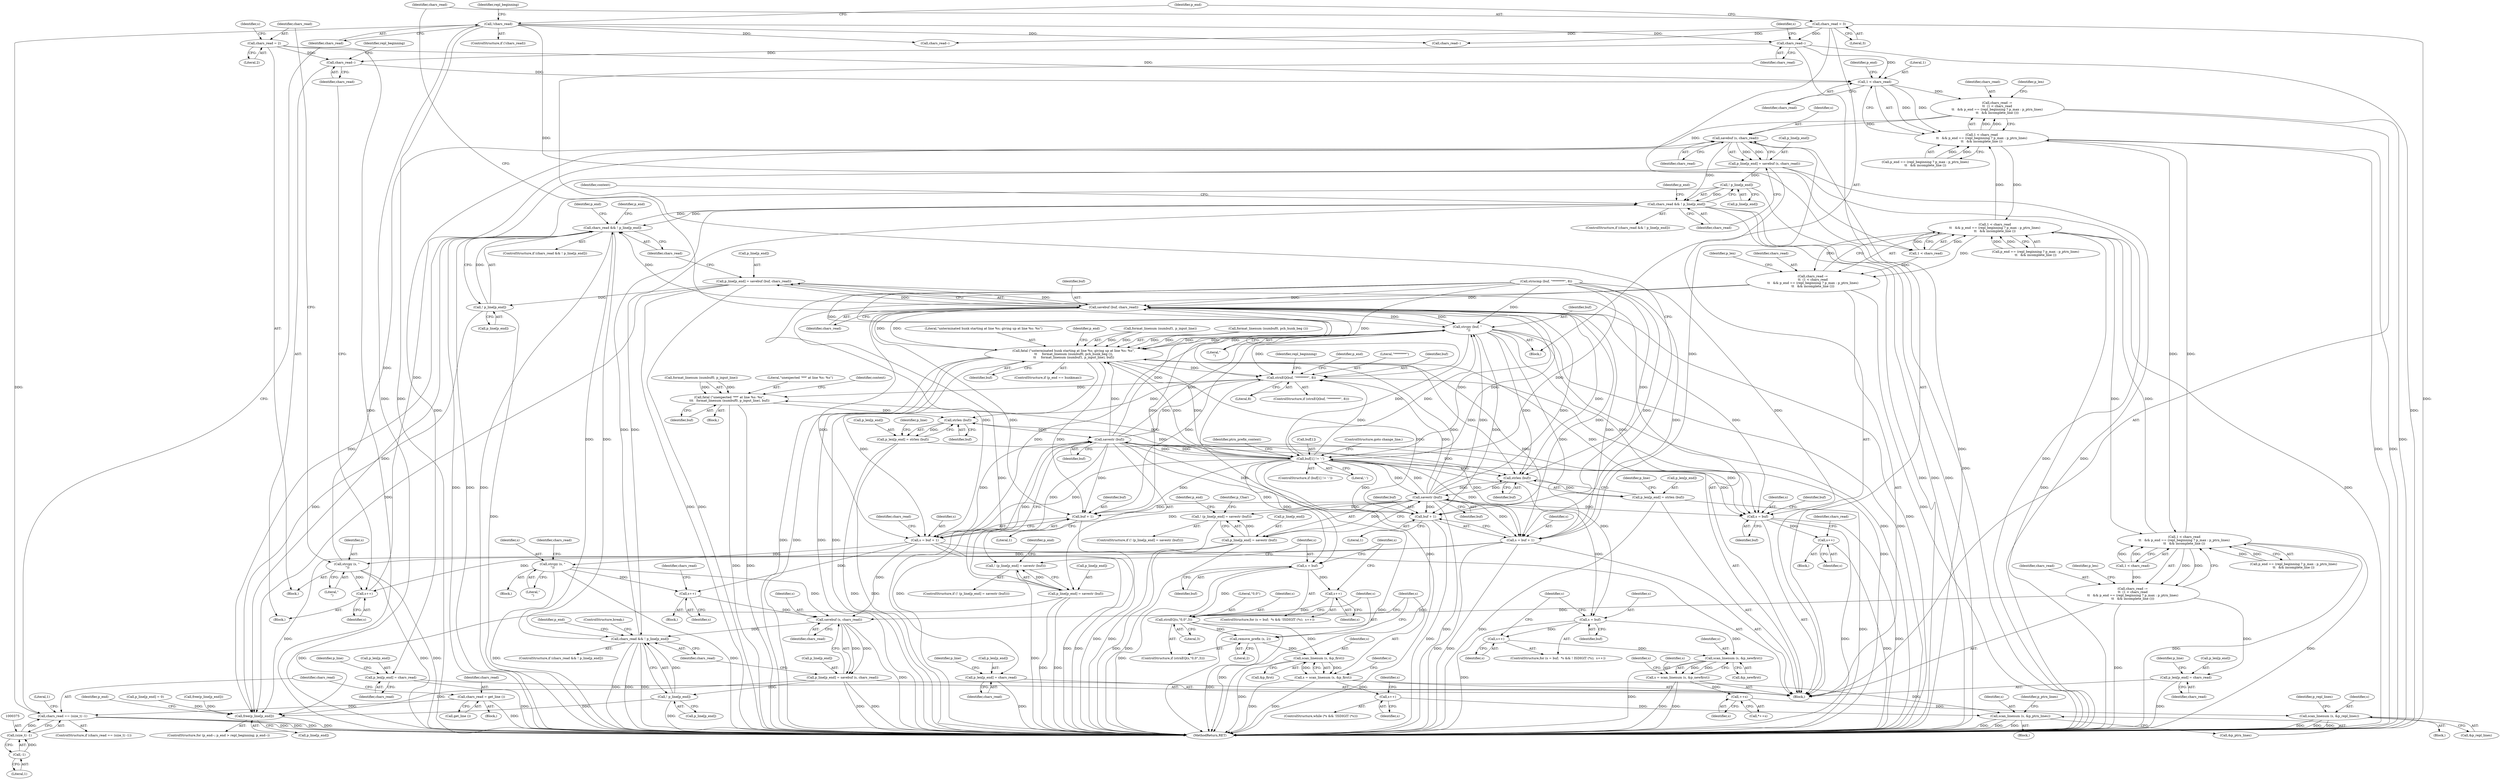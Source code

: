 digraph "0_savannah_0c08d7a902c6fdd49b704623a12d8d672ef18944@API" {
"1000920" [label="(Call,chars_read--)"];
"1000904" [label="(Call,chars_read = 2)"];
"1000891" [label="(Call,chars_read--)"];
"1000382" [label="(Call,!chars_read)"];
"1000372" [label="(Call,chars_read == (size_t) -1)"];
"1000368" [label="(Call,chars_read = get_line ())"];
"1000374" [label="(Call,(size_t) -1)"];
"1000376" [label="(Call,-1)"];
"1000404" [label="(Call,chars_read = 3)"];
"1000957" [label="(Call,1 < chars_read)"];
"1000954" [label="(Call,chars_read -=\n\t\t  (1 < chars_read\n\t\t   && p_end == (repl_beginning ? p_max : p_ptrn_lines)\n\t\t   && incomplete_line ()))"];
"1000968" [label="(Call,p_len[p_end] = chars_read)"];
"1000977" [label="(Call,savebuf (s, chars_read))"];
"1000973" [label="(Call,p_line[p_end] = savebuf (s, chars_read))"];
"1000983" [label="(Call,! p_line[p_end])"];
"1000981" [label="(Call,chars_read && ! p_line[p_end])"];
"1001055" [label="(Call,chars_read && ! p_line[p_end])"];
"1001183" [label="(Call,chars_read && ! p_line[p_end])"];
"1001237" [label="(Call,free(p_line[p_end]))"];
"1000956" [label="(Call,1 < chars_read\n\t\t   && p_end == (repl_beginning ? p_max : p_ptrn_lines)\n\t\t   && incomplete_line ())"];
"1001030" [label="(Call,1 < chars_read\n\t\t   && p_end == (repl_beginning ? p_max : p_ptrn_lines)\n\t\t   && incomplete_line ())"];
"1001028" [label="(Call,chars_read -=\n\t\t  (1 < chars_read\n\t\t   && p_end == (repl_beginning ? p_max : p_ptrn_lines)\n\t\t   && incomplete_line ()))"];
"1001042" [label="(Call,p_len[p_end] = chars_read)"];
"1001051" [label="(Call,savebuf (buf, chars_read))"];
"1000401" [label="(Call,strcpy (buf, \"  \n\"))"];
"1000417" [label="(Call,fatal (\"unterminated hunk starting at line %s; giving up at line %s: %s\",\n\t\t     format_linenum (numbuf0, pch_hunk_beg ()),\n\t\t     format_linenum (numbuf1, p_input_line), buf))"];
"1000452" [label="(Call,strnEQ(buf, \"********\", 8))"];
"1000486" [label="(Call,fatal (\"unexpected '***' at line %s: %s\",\n\t\t\t   format_linenum (numbuf0, p_input_line), buf))"];
"1000499" [label="(Call,strlen (buf))"];
"1000495" [label="(Call,p_len[p_end] = strlen (buf))"];
"1000507" [label="(Call,savestr (buf))"];
"1000502" [label="(Call,! (p_line[p_end] = savestr (buf)))"];
"1000503" [label="(Call,p_line[p_end] = savestr (buf))"];
"1000516" [label="(Call,s = buf)"];
"1000526" [label="(Call,s++)"];
"1000529" [label="(Call,strnEQ(s,\"0,0\",3))"];
"1000533" [label="(Call,remove_prefix (s, 2))"];
"1000538" [label="(Call,scan_linenum (s, &p_first))"];
"1000536" [label="(Call,s = scan_linenum (s, &p_first))"];
"1000556" [label="(Call,s++)"];
"1000558" [label="(Call,scan_linenum (s, &p_ptrn_lines))"];
"1000622" [label="(Call,buf[1] != '-')"];
"1000741" [label="(Call,strlen (buf))"];
"1000737" [label="(Call,p_len[p_end] = strlen (buf))"];
"1000749" [label="(Call,savestr (buf))"];
"1000744" [label="(Call,! (p_line[p_end] = savestr (buf)))"];
"1000745" [label="(Call,p_line[p_end] = savestr (buf))"];
"1000763" [label="(Call,s = buf)"];
"1000773" [label="(Call,s++)"];
"1000777" [label="(Call,scan_linenum (s, &p_newfirst))"];
"1000775" [label="(Call,s = scan_linenum (s, &p_newfirst))"];
"1000792" [label="(Call,++s)"];
"1000799" [label="(Call,scan_linenum (s, &p_repl_lines))"];
"1000886" [label="(Call,s = buf + 1)"];
"1000901" [label="(Call,strcpy (s, \" \n\"))"];
"1000918" [label="(Call,s++)"];
"1000888" [label="(Call,buf + 1)"];
"1000999" [label="(Call,s = buf)"];
"1001008" [label="(Call,s++)"];
"1001098" [label="(Call,s = buf + 1)"];
"1001113" [label="(Call,strcpy (s, \"\n\"))"];
"1001130" [label="(Call,s++)"];
"1001179" [label="(Call,savebuf (s, chars_read))"];
"1001175" [label="(Call,p_line[p_end] = savebuf (s, chars_read))"];
"1001185" [label="(Call,! p_line[p_end])"];
"1001100" [label="(Call,buf + 1)"];
"1001047" [label="(Call,p_line[p_end] = savebuf (buf, chars_read))"];
"1001057" [label="(Call,! p_line[p_end])"];
"1001158" [label="(Call,1 < chars_read\n\t\t   && p_end == (repl_beginning ? p_max : p_ptrn_lines)\n\t\t   && incomplete_line ())"];
"1001156" [label="(Call,chars_read -=\n\t\t  (1 < chars_read\n\t\t   && p_end == (repl_beginning ? p_max : p_ptrn_lines)\n\t\t   && incomplete_line ()))"];
"1001170" [label="(Call,p_len[p_end] = chars_read)"];
"1000486" [label="(Call,fatal (\"unexpected '***' at line %s: %s\",\n\t\t\t   format_linenum (numbuf0, p_input_line), buf))"];
"1001159" [label="(Call,1 < chars_read)"];
"1001172" [label="(Identifier,p_len)"];
"1002772" [label="(MethodReturn,RET)"];
"1001001" [label="(Identifier,buf)"];
"1000890" [label="(Literal,1)"];
"1000453" [label="(Identifier,buf)"];
"1000487" [label="(Literal,\"unexpected '***' at line %s: %s\")"];
"1000402" [label="(Identifier,buf)"];
"1000741" [label="(Call,strlen (buf))"];
"1001057" [label="(Call,! p_line[p_end])"];
"1000532" [label="(Literal,3)"];
"1001183" [label="(Call,chars_read && ! p_line[p_end])"];
"1001030" [label="(Call,1 < chars_read\n\t\t   && p_end == (repl_beginning ? p_max : p_ptrn_lines)\n\t\t   && incomplete_line ())"];
"1001054" [label="(ControlStructure,if (chars_read && ! p_line[p_end]))"];
"1000742" [label="(Identifier,buf)"];
"1000521" [label="(Identifier,s)"];
"1000759" [label="(Identifier,p_Char)"];
"1000747" [label="(Identifier,p_line)"];
"1000381" [label="(ControlStructure,if (!chars_read))"];
"1000773" [label="(Call,s++)"];
"1000897" [label="(Identifier,s)"];
"1001044" [label="(Identifier,p_len)"];
"1000621" [label="(ControlStructure,if (buf[1] != '-'))"];
"1000793" [label="(Identifier,s)"];
"1001158" [label="(Call,1 < chars_read\n\t\t   && p_end == (repl_beginning ? p_max : p_ptrn_lines)\n\t\t   && incomplete_line ())"];
"1000765" [label="(Identifier,buf)"];
"1000547" [label="(Block,)"];
"1000556" [label="(Call,s++)"];
"1001191" [label="(Identifier,p_end)"];
"1000531" [label="(Literal,\"0,0\")"];
"1000999" [label="(Call,s = buf)"];
"1000919" [label="(Identifier,s)"];
"1000743" [label="(ControlStructure,if (! (p_line[p_end] = savestr (buf))))"];
"1001179" [label="(Call,savebuf (s, chars_read))"];
"1000903" [label="(Literal,\" \n\")"];
"1000559" [label="(Identifier,s)"];
"1000972" [label="(Identifier,chars_read)"];
"1000545" [label="(Identifier,s)"];
"1001175" [label="(Call,p_line[p_end] = savebuf (s, chars_read))"];
"1001176" [label="(Call,p_line[p_end])"];
"1001049" [label="(Identifier,p_line)"];
"1000750" [label="(Identifier,buf)"];
"1000401" [label="(Call,strcpy (buf, \"  \n\"))"];
"1000800" [label="(Identifier,s)"];
"1000891" [label="(Call,chars_read--)"];
"1000888" [label="(Call,buf + 1)"];
"1000968" [label="(Call,p_len[p_end] = chars_read)"];
"1000371" [label="(ControlStructure,if (chars_read == (size_t) -1))"];
"1000799" [label="(Call,scan_linenum (s, &p_repl_lines))"];
"1000774" [label="(Identifier,s)"];
"1000906" [label="(Literal,2)"];
"1001185" [label="(Call,! p_line[p_end])"];
"1000496" [label="(Call,p_len[p_end])"];
"1000786" [label="(Block,)"];
"1000981" [label="(Call,chars_read && ! p_line[p_end])"];
"1000501" [label="(ControlStructure,if (! (p_line[p_end] = savestr (buf))))"];
"1000563" [label="(Identifier,p_ptrn_lines)"];
"1000960" [label="(Call,p_end == (repl_beginning ? p_max : p_ptrn_lines)\n\t\t   && incomplete_line ())"];
"1000984" [label="(Call,p_line[p_end])"];
"1000622" [label="(Call,buf[1] != '-')"];
"1000530" [label="(Identifier,s)"];
"1000449" [label="(Block,)"];
"1000920" [label="(Call,chars_read--)"];
"1000764" [label="(Identifier,s)"];
"1000983" [label="(Call,! p_line[p_end])"];
"1001236" [label="(Identifier,p_end)"];
"1000455" [label="(Literal,8)"];
"1000901" [label="(Call,strcpy (s, \" \n\"))"];
"1001131" [label="(Identifier,s)"];
"1001156" [label="(Call,chars_read -=\n\t\t  (1 < chars_read\n\t\t   && p_end == (repl_beginning ? p_max : p_ptrn_lines)\n\t\t   && incomplete_line ()))"];
"1000451" [label="(ControlStructure,if (strnEQ(buf, \"********\", 8)))"];
"1001099" [label="(Identifier,s)"];
"1000515" [label="(ControlStructure,for (s = buf;  *s && !ISDIGIT (*s);  s++))"];
"1000957" [label="(Call,1 < chars_read)"];
"1000623" [label="(Call,buf[1])"];
"1000792" [label="(Call,++s)"];
"1000763" [label="(Call,s = buf)"];
"1000459" [label="(Identifier,repl_beginning)"];
"1001186" [label="(Call,p_line[p_end])"];
"1000954" [label="(Call,chars_read -=\n\t\t  (1 < chars_read\n\t\t   && p_end == (repl_beginning ? p_max : p_ptrn_lines)\n\t\t   && incomplete_line ()))"];
"1000737" [label="(Call,p_len[p_end] = strlen (buf))"];
"1000298" [label="(Call,strncmp (buf, \"********\", 8))"];
"1000921" [label="(Identifier,chars_read)"];
"1001184" [label="(Identifier,chars_read)"];
"1000749" [label="(Call,savestr (buf))"];
"1001113" [label="(Call,strcpy (s, \"\n\"))"];
"1000548" [label="(ControlStructure,while (*s && !ISDIGIT (*s)))"];
"1001043" [label="(Call,p_len[p_end])"];
"1000627" [label="(ControlStructure,goto change_line;)"];
"1001170" [label="(Call,p_len[p_end] = chars_read)"];
"1000418" [label="(Literal,\"unterminated hunk starting at line %s; giving up at line %s: %s\")"];
"1000499" [label="(Call,strlen (buf))"];
"1001063" [label="(Identifier,p_end)"];
"1001031" [label="(Call,1 < chars_read)"];
"1000428" [label="(Identifier,p_end)"];
"1000534" [label="(Identifier,s)"];
"1000902" [label="(Identifier,s)"];
"1001195" [label="(ControlStructure,break;)"];
"1001100" [label="(Call,buf + 1)"];
"1001007" [label="(Block,)"];
"1000917" [label="(Block,)"];
"1000417" [label="(Call,fatal (\"unterminated hunk starting at line %s; giving up at line %s: %s\",\n\t\t     format_linenum (numbuf0, pch_hunk_beg ()),\n\t\t     format_linenum (numbuf1, p_input_line), buf))"];
"1000376" [label="(Call,-1)"];
"1001000" [label="(Identifier,s)"];
"1001058" [label="(Call,p_line[p_end])"];
"1000387" [label="(Identifier,repl_beginning)"];
"1001101" [label="(Identifier,buf)"];
"1001129" [label="(Block,)"];
"1000369" [label="(Identifier,chars_read)"];
"1000412" [label="(Identifier,p_end)"];
"1000768" [label="(Identifier,s)"];
"1000380" [label="(Literal,1)"];
"1000425" [label="(Identifier,buf)"];
"1000980" [label="(ControlStructure,if (chars_read && ! p_line[p_end]))"];
"1001029" [label="(Identifier,chars_read)"];
"1000516" [label="(Call,s = buf)"];
"1000801" [label="(Call,&p_repl_lines)"];
"1000994" [label="(Identifier,context)"];
"1000508" [label="(Identifier,buf)"];
"1001157" [label="(Identifier,chars_read)"];
"1000502" [label="(Call,! (p_line[p_end] = savestr (buf)))"];
"1001181" [label="(Identifier,chars_read)"];
"1001034" [label="(Call,p_end == (repl_beginning ? p_max : p_ptrn_lines)\n\t\t   && incomplete_line ())"];
"1001177" [label="(Identifier,p_line)"];
"1000560" [label="(Call,&p_ptrn_lines)"];
"1000540" [label="(Call,&p_first)"];
"1001115" [label="(Literal,\"\n\")"];
"1001098" [label="(Call,s = buf + 1)"];
"1000405" [label="(Identifier,chars_read)"];
"1000969" [label="(Call,p_len[p_end])"];
"1000403" [label="(Literal,\"  \n\")"];
"1000422" [label="(Call,format_linenum (numbuf1, p_input_line))"];
"1000558" [label="(Call,scan_linenum (s, &p_ptrn_lines))"];
"1000738" [label="(Call,p_len[p_end])"];
"1001162" [label="(Call,p_end == (repl_beginning ? p_max : p_ptrn_lines)\n\t\t   && incomplete_line ())"];
"1000511" [label="(Identifier,p_end)"];
"1000372" [label="(Call,chars_read == (size_t) -1)"];
"1000958" [label="(Literal,1)"];
"1000982" [label="(Identifier,chars_read)"];
"1000905" [label="(Identifier,chars_read)"];
"1000979" [label="(Identifier,chars_read)"];
"1001009" [label="(Identifier,s)"];
"1000973" [label="(Call,p_line[p_end] = savebuf (s, chars_read))"];
"1000779" [label="(Call,&p_newfirst)"];
"1000904" [label="(Call,chars_read = 2)"];
"1001053" [label="(Identifier,chars_read)"];
"1001048" [label="(Call,p_line[p_end])"];
"1000918" [label="(Call,s++)"];
"1000419" [label="(Call,format_linenum (numbuf0, pch_hunk_beg ()))"];
"1000886" [label="(Call,s = buf + 1)"];
"1001130" [label="(Call,s++)"];
"1000778" [label="(Identifier,s)"];
"1001042" [label="(Call,p_len[p_end] = chars_read)"];
"1000383" [label="(Identifier,chars_read)"];
"1000500" [label="(Identifier,buf)"];
"1001069" [label="(Identifier,p_end)"];
"1000959" [label="(Identifier,chars_read)"];
"1000974" [label="(Call,p_line[p_end])"];
"1001102" [label="(Literal,1)"];
"1000956" [label="(Call,1 < chars_read\n\t\t   && p_end == (repl_beginning ? p_max : p_ptrn_lines)\n\t\t   && incomplete_line ())"];
"1001174" [label="(Identifier,chars_read)"];
"1001008" [label="(Call,s++)"];
"1000526" [label="(Call,s++)"];
"1000557" [label="(Identifier,s)"];
"1000892" [label="(Identifier,chars_read)"];
"1000744" [label="(Call,! (p_line[p_end] = savestr (buf)))"];
"1000373" [label="(Identifier,chars_read)"];
"1000630" [label="(Identifier,ptrn_prefix_context)"];
"1000989" [label="(Identifier,p_end)"];
"1000804" [label="(Identifier,p_repl_lines)"];
"1000538" [label="(Call,scan_linenum (s, &p_first))"];
"1000474" [label="(Identifier,p_end)"];
"1000374" [label="(Call,(size_t) -1)"];
"1001237" [label="(Call,free(p_line[p_end]))"];
"1000527" [label="(Identifier,s)"];
"1001103" [label="(Call,chars_read--)"];
"1001056" [label="(Identifier,chars_read)"];
"1000406" [label="(Literal,3)"];
"1000775" [label="(Call,s = scan_linenum (s, &p_newfirst))"];
"1001114" [label="(Identifier,s)"];
"1000533" [label="(Call,remove_prefix (s, 2))"];
"1001005" [label="(Identifier,buf)"];
"1000529" [label="(Call,strnEQ(s,\"0,0\",3))"];
"1000382" [label="(Call,!chars_read)"];
"1000400" [label="(Block,)"];
"1001052" [label="(Identifier,buf)"];
"1001055" [label="(Call,chars_read && ! p_line[p_end])"];
"1001180" [label="(Identifier,s)"];
"1000975" [label="(Identifier,p_line)"];
"1001046" [label="(Identifier,chars_read)"];
"1000505" [label="(Identifier,p_line)"];
"1000777" [label="(Call,scan_linenum (s, &p_newfirst))"];
"1000370" [label="(Call,get_line ())"];
"1000517" [label="(Identifier,s)"];
"1001182" [label="(ControlStructure,if (chars_read && ! p_line[p_end]))"];
"1000476" [label="(Block,)"];
"1000535" [label="(Literal,2)"];
"1000889" [label="(Identifier,buf)"];
"1000528" [label="(ControlStructure,if (strnEQ(s,\"0,0\",3)))"];
"1000413" [label="(ControlStructure,if (p_end == hunkmax))"];
"1000791" [label="(Call,*++s)"];
"1000495" [label="(Call,p_len[p_end] = strlen (buf))"];
"1001104" [label="(Identifier,chars_read)"];
"1000955" [label="(Identifier,chars_read)"];
"1000441" [label="(Call,p_line[p_end] = 0)"];
"1000537" [label="(Identifier,s)"];
"1000978" [label="(Identifier,s)"];
"1001028" [label="(Call,chars_read -=\n\t\t  (1 < chars_read\n\t\t   && p_end == (repl_beginning ? p_max : p_ptrn_lines)\n\t\t   && incomplete_line ()))"];
"1001133" [label="(Identifier,chars_read)"];
"1001011" [label="(Identifier,chars_read)"];
"1000404" [label="(Call,chars_read = 3)"];
"1000491" [label="(Identifier,buf)"];
"1000454" [label="(Literal,\"********\")"];
"1000493" [label="(Identifier,context)"];
"1000518" [label="(Identifier,buf)"];
"1000377" [label="(Literal,1)"];
"1000536" [label="(Call,s = scan_linenum (s, &p_first))"];
"1001047" [label="(Call,p_line[p_end] = savebuf (buf, chars_read))"];
"1000551" [label="(Identifier,s)"];
"1000762" [label="(ControlStructure,for (s = buf;  *s && ! ISDIGIT (*s);  s++))"];
"1000887" [label="(Identifier,s)"];
"1001117" [label="(Identifier,chars_read)"];
"1000367" [label="(Block,)"];
"1000970" [label="(Identifier,p_len)"];
"1000174" [label="(Call,free(p_line[p_end]))"];
"1000911" [label="(Identifier,s)"];
"1000488" [label="(Call,format_linenum (numbuf0, p_input_line))"];
"1000784" [label="(Identifier,s)"];
"1000776" [label="(Identifier,s)"];
"1000368" [label="(Call,chars_read = get_line ())"];
"1000962" [label="(Identifier,p_end)"];
"1000626" [label="(Literal,'-')"];
"1001010" [label="(Call,chars_read--)"];
"1000452" [label="(Call,strnEQ(buf, \"********\", 8))"];
"1000746" [label="(Call,p_line[p_end])"];
"1001171" [label="(Call,p_len[p_end])"];
"1001112" [label="(Block,)"];
"1000977" [label="(Call,savebuf (s, chars_read))"];
"1000753" [label="(Identifier,p_end)"];
"1000507" [label="(Call,savestr (buf))"];
"1000934" [label="(Identifier,repl_beginning)"];
"1000745" [label="(Call,p_line[p_end] = savestr (buf))"];
"1000900" [label="(Block,)"];
"1001051" [label="(Call,savebuf (buf, chars_read))"];
"1001229" [label="(ControlStructure,for (p_end--; p_end > repl_beginning; p_end--))"];
"1001238" [label="(Call,p_line[p_end])"];
"1000503" [label="(Call,p_line[p_end] = savestr (buf))"];
"1000539" [label="(Identifier,s)"];
"1000504" [label="(Call,p_line[p_end])"];
"1000920" -> "1000917"  [label="AST: "];
"1000920" -> "1000921"  [label="CFG: "];
"1000921" -> "1000920"  [label="AST: "];
"1000934" -> "1000920"  [label="CFG: "];
"1000904" -> "1000920"  [label="DDG: "];
"1000891" -> "1000920"  [label="DDG: "];
"1000920" -> "1000957"  [label="DDG: "];
"1000904" -> "1000900"  [label="AST: "];
"1000904" -> "1000906"  [label="CFG: "];
"1000905" -> "1000904"  [label="AST: "];
"1000906" -> "1000904"  [label="AST: "];
"1000911" -> "1000904"  [label="CFG: "];
"1000904" -> "1002772"  [label="DDG: "];
"1000904" -> "1000957"  [label="DDG: "];
"1000891" -> "1000449"  [label="AST: "];
"1000891" -> "1000892"  [label="CFG: "];
"1000892" -> "1000891"  [label="AST: "];
"1000897" -> "1000891"  [label="CFG: "];
"1000891" -> "1002772"  [label="DDG: "];
"1000382" -> "1000891"  [label="DDG: "];
"1000404" -> "1000891"  [label="DDG: "];
"1000891" -> "1000957"  [label="DDG: "];
"1000382" -> "1000381"  [label="AST: "];
"1000382" -> "1000383"  [label="CFG: "];
"1000383" -> "1000382"  [label="AST: "];
"1000387" -> "1000382"  [label="CFG: "];
"1000412" -> "1000382"  [label="CFG: "];
"1000382" -> "1002772"  [label="DDG: "];
"1000382" -> "1002772"  [label="DDG: "];
"1000372" -> "1000382"  [label="DDG: "];
"1000382" -> "1001010"  [label="DDG: "];
"1000382" -> "1001031"  [label="DDG: "];
"1000382" -> "1001103"  [label="DDG: "];
"1000372" -> "1000371"  [label="AST: "];
"1000372" -> "1000374"  [label="CFG: "];
"1000373" -> "1000372"  [label="AST: "];
"1000374" -> "1000372"  [label="AST: "];
"1000380" -> "1000372"  [label="CFG: "];
"1000383" -> "1000372"  [label="CFG: "];
"1000372" -> "1002772"  [label="DDG: "];
"1000372" -> "1002772"  [label="DDG: "];
"1000372" -> "1002772"  [label="DDG: "];
"1000368" -> "1000372"  [label="DDG: "];
"1000374" -> "1000372"  [label="DDG: "];
"1000368" -> "1000367"  [label="AST: "];
"1000368" -> "1000370"  [label="CFG: "];
"1000369" -> "1000368"  [label="AST: "];
"1000370" -> "1000368"  [label="AST: "];
"1000373" -> "1000368"  [label="CFG: "];
"1000368" -> "1002772"  [label="DDG: "];
"1000374" -> "1000376"  [label="CFG: "];
"1000375" -> "1000374"  [label="AST: "];
"1000376" -> "1000374"  [label="AST: "];
"1000376" -> "1000374"  [label="DDG: "];
"1000376" -> "1000377"  [label="CFG: "];
"1000377" -> "1000376"  [label="AST: "];
"1000404" -> "1000400"  [label="AST: "];
"1000404" -> "1000406"  [label="CFG: "];
"1000405" -> "1000404"  [label="AST: "];
"1000406" -> "1000404"  [label="AST: "];
"1000412" -> "1000404"  [label="CFG: "];
"1000404" -> "1002772"  [label="DDG: "];
"1000404" -> "1001010"  [label="DDG: "];
"1000404" -> "1001031"  [label="DDG: "];
"1000404" -> "1001103"  [label="DDG: "];
"1000957" -> "1000956"  [label="AST: "];
"1000957" -> "1000959"  [label="CFG: "];
"1000958" -> "1000957"  [label="AST: "];
"1000959" -> "1000957"  [label="AST: "];
"1000962" -> "1000957"  [label="CFG: "];
"1000956" -> "1000957"  [label="CFG: "];
"1000957" -> "1000954"  [label="DDG: "];
"1000957" -> "1000956"  [label="DDG: "];
"1000957" -> "1000956"  [label="DDG: "];
"1000954" -> "1000449"  [label="AST: "];
"1000954" -> "1000956"  [label="CFG: "];
"1000955" -> "1000954"  [label="AST: "];
"1000956" -> "1000954"  [label="AST: "];
"1000970" -> "1000954"  [label="CFG: "];
"1000954" -> "1002772"  [label="DDG: "];
"1000956" -> "1000954"  [label="DDG: "];
"1000956" -> "1000954"  [label="DDG: "];
"1000954" -> "1000968"  [label="DDG: "];
"1000954" -> "1000977"  [label="DDG: "];
"1000968" -> "1000449"  [label="AST: "];
"1000968" -> "1000972"  [label="CFG: "];
"1000969" -> "1000968"  [label="AST: "];
"1000972" -> "1000968"  [label="AST: "];
"1000975" -> "1000968"  [label="CFG: "];
"1000968" -> "1002772"  [label="DDG: "];
"1000977" -> "1000973"  [label="AST: "];
"1000977" -> "1000979"  [label="CFG: "];
"1000978" -> "1000977"  [label="AST: "];
"1000979" -> "1000977"  [label="AST: "];
"1000973" -> "1000977"  [label="CFG: "];
"1000977" -> "1002772"  [label="DDG: "];
"1000977" -> "1000973"  [label="DDG: "];
"1000977" -> "1000973"  [label="DDG: "];
"1000918" -> "1000977"  [label="DDG: "];
"1000886" -> "1000977"  [label="DDG: "];
"1000901" -> "1000977"  [label="DDG: "];
"1000977" -> "1000981"  [label="DDG: "];
"1000973" -> "1000449"  [label="AST: "];
"1000974" -> "1000973"  [label="AST: "];
"1000982" -> "1000973"  [label="CFG: "];
"1000973" -> "1002772"  [label="DDG: "];
"1000973" -> "1002772"  [label="DDG: "];
"1000973" -> "1000983"  [label="DDG: "];
"1000973" -> "1001237"  [label="DDG: "];
"1000983" -> "1000981"  [label="AST: "];
"1000983" -> "1000984"  [label="CFG: "];
"1000984" -> "1000983"  [label="AST: "];
"1000981" -> "1000983"  [label="CFG: "];
"1000983" -> "1002772"  [label="DDG: "];
"1000983" -> "1000981"  [label="DDG: "];
"1000983" -> "1001237"  [label="DDG: "];
"1000981" -> "1000980"  [label="AST: "];
"1000981" -> "1000982"  [label="CFG: "];
"1000982" -> "1000981"  [label="AST: "];
"1000989" -> "1000981"  [label="CFG: "];
"1000994" -> "1000981"  [label="CFG: "];
"1000981" -> "1002772"  [label="DDG: "];
"1000981" -> "1002772"  [label="DDG: "];
"1000981" -> "1002772"  [label="DDG: "];
"1001183" -> "1000981"  [label="DDG: "];
"1001055" -> "1000981"  [label="DDG: "];
"1000981" -> "1001055"  [label="DDG: "];
"1000981" -> "1001183"  [label="DDG: "];
"1001055" -> "1001054"  [label="AST: "];
"1001055" -> "1001056"  [label="CFG: "];
"1001055" -> "1001057"  [label="CFG: "];
"1001056" -> "1001055"  [label="AST: "];
"1001057" -> "1001055"  [label="AST: "];
"1001063" -> "1001055"  [label="CFG: "];
"1001069" -> "1001055"  [label="CFG: "];
"1001055" -> "1002772"  [label="DDG: "];
"1001055" -> "1002772"  [label="DDG: "];
"1001055" -> "1002772"  [label="DDG: "];
"1001051" -> "1001055"  [label="DDG: "];
"1001057" -> "1001055"  [label="DDG: "];
"1001183" -> "1001055"  [label="DDG: "];
"1001055" -> "1001183"  [label="DDG: "];
"1001183" -> "1001182"  [label="AST: "];
"1001183" -> "1001184"  [label="CFG: "];
"1001183" -> "1001185"  [label="CFG: "];
"1001184" -> "1001183"  [label="AST: "];
"1001185" -> "1001183"  [label="AST: "];
"1001191" -> "1001183"  [label="CFG: "];
"1001195" -> "1001183"  [label="CFG: "];
"1001183" -> "1002772"  [label="DDG: "];
"1001183" -> "1002772"  [label="DDG: "];
"1001183" -> "1002772"  [label="DDG: "];
"1001179" -> "1001183"  [label="DDG: "];
"1001185" -> "1001183"  [label="DDG: "];
"1001237" -> "1001229"  [label="AST: "];
"1001237" -> "1001238"  [label="CFG: "];
"1001238" -> "1001237"  [label="AST: "];
"1001236" -> "1001237"  [label="CFG: "];
"1001237" -> "1002772"  [label="DDG: "];
"1001057" -> "1001237"  [label="DDG: "];
"1001047" -> "1001237"  [label="DDG: "];
"1000745" -> "1001237"  [label="DDG: "];
"1000503" -> "1001237"  [label="DDG: "];
"1000174" -> "1001237"  [label="DDG: "];
"1001185" -> "1001237"  [label="DDG: "];
"1000441" -> "1001237"  [label="DDG: "];
"1001175" -> "1001237"  [label="DDG: "];
"1000956" -> "1000960"  [label="CFG: "];
"1000960" -> "1000956"  [label="AST: "];
"1000956" -> "1002772"  [label="DDG: "];
"1000956" -> "1002772"  [label="DDG: "];
"1001158" -> "1000956"  [label="DDG: "];
"1001030" -> "1000956"  [label="DDG: "];
"1000960" -> "1000956"  [label="DDG: "];
"1000960" -> "1000956"  [label="DDG: "];
"1000956" -> "1001030"  [label="DDG: "];
"1000956" -> "1001158"  [label="DDG: "];
"1001030" -> "1001028"  [label="AST: "];
"1001030" -> "1001031"  [label="CFG: "];
"1001030" -> "1001034"  [label="CFG: "];
"1001031" -> "1001030"  [label="AST: "];
"1001034" -> "1001030"  [label="AST: "];
"1001028" -> "1001030"  [label="CFG: "];
"1001030" -> "1002772"  [label="DDG: "];
"1001030" -> "1002772"  [label="DDG: "];
"1001030" -> "1001028"  [label="DDG: "];
"1001030" -> "1001028"  [label="DDG: "];
"1001031" -> "1001030"  [label="DDG: "];
"1001031" -> "1001030"  [label="DDG: "];
"1001034" -> "1001030"  [label="DDG: "];
"1001034" -> "1001030"  [label="DDG: "];
"1001158" -> "1001030"  [label="DDG: "];
"1001030" -> "1001158"  [label="DDG: "];
"1001028" -> "1000449"  [label="AST: "];
"1001029" -> "1001028"  [label="AST: "];
"1001044" -> "1001028"  [label="CFG: "];
"1001028" -> "1002772"  [label="DDG: "];
"1001031" -> "1001028"  [label="DDG: "];
"1001028" -> "1001042"  [label="DDG: "];
"1001028" -> "1001051"  [label="DDG: "];
"1001042" -> "1000449"  [label="AST: "];
"1001042" -> "1001046"  [label="CFG: "];
"1001043" -> "1001042"  [label="AST: "];
"1001046" -> "1001042"  [label="AST: "];
"1001049" -> "1001042"  [label="CFG: "];
"1001042" -> "1002772"  [label="DDG: "];
"1001051" -> "1001047"  [label="AST: "];
"1001051" -> "1001053"  [label="CFG: "];
"1001052" -> "1001051"  [label="AST: "];
"1001053" -> "1001051"  [label="AST: "];
"1001047" -> "1001051"  [label="CFG: "];
"1001051" -> "1002772"  [label="DDG: "];
"1001051" -> "1000401"  [label="DDG: "];
"1001051" -> "1000417"  [label="DDG: "];
"1001051" -> "1000452"  [label="DDG: "];
"1001051" -> "1000622"  [label="DDG: "];
"1001051" -> "1000741"  [label="DDG: "];
"1001051" -> "1000886"  [label="DDG: "];
"1001051" -> "1000888"  [label="DDG: "];
"1001051" -> "1000999"  [label="DDG: "];
"1001051" -> "1001047"  [label="DDG: "];
"1001051" -> "1001047"  [label="DDG: "];
"1000622" -> "1001051"  [label="DDG: "];
"1000401" -> "1001051"  [label="DDG: "];
"1000417" -> "1001051"  [label="DDG: "];
"1000507" -> "1001051"  [label="DDG: "];
"1000298" -> "1001051"  [label="DDG: "];
"1000749" -> "1001051"  [label="DDG: "];
"1001051" -> "1001098"  [label="DDG: "];
"1001051" -> "1001100"  [label="DDG: "];
"1000401" -> "1000400"  [label="AST: "];
"1000401" -> "1000403"  [label="CFG: "];
"1000402" -> "1000401"  [label="AST: "];
"1000403" -> "1000401"  [label="AST: "];
"1000405" -> "1000401"  [label="CFG: "];
"1000401" -> "1002772"  [label="DDG: "];
"1000401" -> "1002772"  [label="DDG: "];
"1000622" -> "1000401"  [label="DDG: "];
"1000417" -> "1000401"  [label="DDG: "];
"1000507" -> "1000401"  [label="DDG: "];
"1000298" -> "1000401"  [label="DDG: "];
"1000749" -> "1000401"  [label="DDG: "];
"1000401" -> "1000417"  [label="DDG: "];
"1000401" -> "1000452"  [label="DDG: "];
"1000401" -> "1000622"  [label="DDG: "];
"1000401" -> "1000741"  [label="DDG: "];
"1000401" -> "1000886"  [label="DDG: "];
"1000401" -> "1000888"  [label="DDG: "];
"1000401" -> "1000999"  [label="DDG: "];
"1000401" -> "1001098"  [label="DDG: "];
"1000401" -> "1001100"  [label="DDG: "];
"1000417" -> "1000413"  [label="AST: "];
"1000417" -> "1000425"  [label="CFG: "];
"1000418" -> "1000417"  [label="AST: "];
"1000419" -> "1000417"  [label="AST: "];
"1000422" -> "1000417"  [label="AST: "];
"1000425" -> "1000417"  [label="AST: "];
"1000428" -> "1000417"  [label="CFG: "];
"1000417" -> "1002772"  [label="DDG: "];
"1000417" -> "1002772"  [label="DDG: "];
"1000417" -> "1002772"  [label="DDG: "];
"1000417" -> "1002772"  [label="DDG: "];
"1000419" -> "1000417"  [label="DDG: "];
"1000419" -> "1000417"  [label="DDG: "];
"1000422" -> "1000417"  [label="DDG: "];
"1000422" -> "1000417"  [label="DDG: "];
"1000622" -> "1000417"  [label="DDG: "];
"1000507" -> "1000417"  [label="DDG: "];
"1000298" -> "1000417"  [label="DDG: "];
"1000749" -> "1000417"  [label="DDG: "];
"1000417" -> "1000452"  [label="DDG: "];
"1000417" -> "1000622"  [label="DDG: "];
"1000417" -> "1000741"  [label="DDG: "];
"1000417" -> "1000886"  [label="DDG: "];
"1000417" -> "1000888"  [label="DDG: "];
"1000417" -> "1000999"  [label="DDG: "];
"1000417" -> "1001098"  [label="DDG: "];
"1000417" -> "1001100"  [label="DDG: "];
"1000452" -> "1000451"  [label="AST: "];
"1000452" -> "1000455"  [label="CFG: "];
"1000453" -> "1000452"  [label="AST: "];
"1000454" -> "1000452"  [label="AST: "];
"1000455" -> "1000452"  [label="AST: "];
"1000459" -> "1000452"  [label="CFG: "];
"1000474" -> "1000452"  [label="CFG: "];
"1000452" -> "1002772"  [label="DDG: "];
"1000452" -> "1002772"  [label="DDG: "];
"1000622" -> "1000452"  [label="DDG: "];
"1000507" -> "1000452"  [label="DDG: "];
"1000298" -> "1000452"  [label="DDG: "];
"1000749" -> "1000452"  [label="DDG: "];
"1000452" -> "1000486"  [label="DDG: "];
"1000452" -> "1000499"  [label="DDG: "];
"1000486" -> "1000476"  [label="AST: "];
"1000486" -> "1000491"  [label="CFG: "];
"1000487" -> "1000486"  [label="AST: "];
"1000488" -> "1000486"  [label="AST: "];
"1000491" -> "1000486"  [label="AST: "];
"1000493" -> "1000486"  [label="CFG: "];
"1000486" -> "1002772"  [label="DDG: "];
"1000486" -> "1002772"  [label="DDG: "];
"1000488" -> "1000486"  [label="DDG: "];
"1000488" -> "1000486"  [label="DDG: "];
"1000622" -> "1000486"  [label="DDG: "];
"1000486" -> "1000499"  [label="DDG: "];
"1000499" -> "1000495"  [label="AST: "];
"1000499" -> "1000500"  [label="CFG: "];
"1000500" -> "1000499"  [label="AST: "];
"1000495" -> "1000499"  [label="CFG: "];
"1000499" -> "1000495"  [label="DDG: "];
"1000622" -> "1000499"  [label="DDG: "];
"1000499" -> "1000507"  [label="DDG: "];
"1000495" -> "1000449"  [label="AST: "];
"1000496" -> "1000495"  [label="AST: "];
"1000505" -> "1000495"  [label="CFG: "];
"1000495" -> "1002772"  [label="DDG: "];
"1000495" -> "1002772"  [label="DDG: "];
"1000507" -> "1000503"  [label="AST: "];
"1000507" -> "1000508"  [label="CFG: "];
"1000508" -> "1000507"  [label="AST: "];
"1000503" -> "1000507"  [label="CFG: "];
"1000507" -> "1002772"  [label="DDG: "];
"1000507" -> "1000502"  [label="DDG: "];
"1000507" -> "1000503"  [label="DDG: "];
"1000622" -> "1000507"  [label="DDG: "];
"1000507" -> "1000516"  [label="DDG: "];
"1000507" -> "1000622"  [label="DDG: "];
"1000507" -> "1000741"  [label="DDG: "];
"1000507" -> "1000886"  [label="DDG: "];
"1000507" -> "1000888"  [label="DDG: "];
"1000507" -> "1000999"  [label="DDG: "];
"1000507" -> "1001098"  [label="DDG: "];
"1000507" -> "1001100"  [label="DDG: "];
"1000502" -> "1000501"  [label="AST: "];
"1000502" -> "1000503"  [label="CFG: "];
"1000503" -> "1000502"  [label="AST: "];
"1000511" -> "1000502"  [label="CFG: "];
"1000517" -> "1000502"  [label="CFG: "];
"1000502" -> "1002772"  [label="DDG: "];
"1000503" -> "1000502"  [label="DDG: "];
"1000504" -> "1000503"  [label="AST: "];
"1000503" -> "1002772"  [label="DDG: "];
"1000503" -> "1002772"  [label="DDG: "];
"1000516" -> "1000515"  [label="AST: "];
"1000516" -> "1000518"  [label="CFG: "];
"1000517" -> "1000516"  [label="AST: "];
"1000518" -> "1000516"  [label="AST: "];
"1000521" -> "1000516"  [label="CFG: "];
"1000516" -> "1002772"  [label="DDG: "];
"1000622" -> "1000516"  [label="DDG: "];
"1000516" -> "1000526"  [label="DDG: "];
"1000516" -> "1000529"  [label="DDG: "];
"1000526" -> "1000515"  [label="AST: "];
"1000526" -> "1000527"  [label="CFG: "];
"1000527" -> "1000526"  [label="AST: "];
"1000521" -> "1000526"  [label="CFG: "];
"1000526" -> "1000529"  [label="DDG: "];
"1000529" -> "1000528"  [label="AST: "];
"1000529" -> "1000532"  [label="CFG: "];
"1000530" -> "1000529"  [label="AST: "];
"1000531" -> "1000529"  [label="AST: "];
"1000532" -> "1000529"  [label="AST: "];
"1000534" -> "1000529"  [label="CFG: "];
"1000537" -> "1000529"  [label="CFG: "];
"1000529" -> "1002772"  [label="DDG: "];
"1000529" -> "1000533"  [label="DDG: "];
"1000529" -> "1000538"  [label="DDG: "];
"1000533" -> "1000528"  [label="AST: "];
"1000533" -> "1000535"  [label="CFG: "];
"1000534" -> "1000533"  [label="AST: "];
"1000535" -> "1000533"  [label="AST: "];
"1000537" -> "1000533"  [label="CFG: "];
"1000533" -> "1002772"  [label="DDG: "];
"1000533" -> "1000538"  [label="DDG: "];
"1000538" -> "1000536"  [label="AST: "];
"1000538" -> "1000540"  [label="CFG: "];
"1000539" -> "1000538"  [label="AST: "];
"1000540" -> "1000538"  [label="AST: "];
"1000536" -> "1000538"  [label="CFG: "];
"1000538" -> "1002772"  [label="DDG: "];
"1000538" -> "1000536"  [label="DDG: "];
"1000538" -> "1000536"  [label="DDG: "];
"1000536" -> "1000449"  [label="AST: "];
"1000537" -> "1000536"  [label="AST: "];
"1000545" -> "1000536"  [label="CFG: "];
"1000536" -> "1002772"  [label="DDG: "];
"1000536" -> "1002772"  [label="DDG: "];
"1000536" -> "1000556"  [label="DDG: "];
"1000536" -> "1000558"  [label="DDG: "];
"1000556" -> "1000548"  [label="AST: "];
"1000556" -> "1000557"  [label="CFG: "];
"1000557" -> "1000556"  [label="AST: "];
"1000551" -> "1000556"  [label="CFG: "];
"1000556" -> "1000558"  [label="DDG: "];
"1000558" -> "1000547"  [label="AST: "];
"1000558" -> "1000560"  [label="CFG: "];
"1000559" -> "1000558"  [label="AST: "];
"1000560" -> "1000558"  [label="AST: "];
"1000563" -> "1000558"  [label="CFG: "];
"1000558" -> "1002772"  [label="DDG: "];
"1000558" -> "1002772"  [label="DDG: "];
"1000558" -> "1002772"  [label="DDG: "];
"1000622" -> "1000621"  [label="AST: "];
"1000622" -> "1000626"  [label="CFG: "];
"1000623" -> "1000622"  [label="AST: "];
"1000626" -> "1000622"  [label="AST: "];
"1000627" -> "1000622"  [label="CFG: "];
"1000630" -> "1000622"  [label="CFG: "];
"1000622" -> "1002772"  [label="DDG: "];
"1000622" -> "1002772"  [label="DDG: "];
"1000298" -> "1000622"  [label="DDG: "];
"1000749" -> "1000622"  [label="DDG: "];
"1000622" -> "1000741"  [label="DDG: "];
"1000622" -> "1000749"  [label="DDG: "];
"1000622" -> "1000763"  [label="DDG: "];
"1000622" -> "1000886"  [label="DDG: "];
"1000622" -> "1000888"  [label="DDG: "];
"1000622" -> "1000999"  [label="DDG: "];
"1000622" -> "1001098"  [label="DDG: "];
"1000622" -> "1001100"  [label="DDG: "];
"1000741" -> "1000737"  [label="AST: "];
"1000741" -> "1000742"  [label="CFG: "];
"1000742" -> "1000741"  [label="AST: "];
"1000737" -> "1000741"  [label="CFG: "];
"1000741" -> "1000737"  [label="DDG: "];
"1000298" -> "1000741"  [label="DDG: "];
"1000749" -> "1000741"  [label="DDG: "];
"1000741" -> "1000749"  [label="DDG: "];
"1000737" -> "1000449"  [label="AST: "];
"1000738" -> "1000737"  [label="AST: "];
"1000747" -> "1000737"  [label="CFG: "];
"1000737" -> "1002772"  [label="DDG: "];
"1000737" -> "1002772"  [label="DDG: "];
"1000749" -> "1000745"  [label="AST: "];
"1000749" -> "1000750"  [label="CFG: "];
"1000750" -> "1000749"  [label="AST: "];
"1000745" -> "1000749"  [label="CFG: "];
"1000749" -> "1002772"  [label="DDG: "];
"1000749" -> "1000744"  [label="DDG: "];
"1000749" -> "1000745"  [label="DDG: "];
"1000749" -> "1000763"  [label="DDG: "];
"1000749" -> "1000886"  [label="DDG: "];
"1000749" -> "1000888"  [label="DDG: "];
"1000749" -> "1000999"  [label="DDG: "];
"1000749" -> "1001098"  [label="DDG: "];
"1000749" -> "1001100"  [label="DDG: "];
"1000744" -> "1000743"  [label="AST: "];
"1000744" -> "1000745"  [label="CFG: "];
"1000745" -> "1000744"  [label="AST: "];
"1000753" -> "1000744"  [label="CFG: "];
"1000759" -> "1000744"  [label="CFG: "];
"1000744" -> "1002772"  [label="DDG: "];
"1000745" -> "1000744"  [label="DDG: "];
"1000746" -> "1000745"  [label="AST: "];
"1000745" -> "1002772"  [label="DDG: "];
"1000745" -> "1002772"  [label="DDG: "];
"1000763" -> "1000762"  [label="AST: "];
"1000763" -> "1000765"  [label="CFG: "];
"1000764" -> "1000763"  [label="AST: "];
"1000765" -> "1000763"  [label="AST: "];
"1000768" -> "1000763"  [label="CFG: "];
"1000763" -> "1002772"  [label="DDG: "];
"1000763" -> "1000773"  [label="DDG: "];
"1000763" -> "1000777"  [label="DDG: "];
"1000773" -> "1000762"  [label="AST: "];
"1000773" -> "1000774"  [label="CFG: "];
"1000774" -> "1000773"  [label="AST: "];
"1000768" -> "1000773"  [label="CFG: "];
"1000773" -> "1000777"  [label="DDG: "];
"1000777" -> "1000775"  [label="AST: "];
"1000777" -> "1000779"  [label="CFG: "];
"1000778" -> "1000777"  [label="AST: "];
"1000779" -> "1000777"  [label="AST: "];
"1000775" -> "1000777"  [label="CFG: "];
"1000777" -> "1002772"  [label="DDG: "];
"1000777" -> "1000775"  [label="DDG: "];
"1000777" -> "1000775"  [label="DDG: "];
"1000775" -> "1000449"  [label="AST: "];
"1000776" -> "1000775"  [label="AST: "];
"1000784" -> "1000775"  [label="CFG: "];
"1000775" -> "1002772"  [label="DDG: "];
"1000775" -> "1002772"  [label="DDG: "];
"1000775" -> "1000792"  [label="DDG: "];
"1000792" -> "1000791"  [label="AST: "];
"1000792" -> "1000793"  [label="CFG: "];
"1000793" -> "1000792"  [label="AST: "];
"1000791" -> "1000792"  [label="CFG: "];
"1000792" -> "1000799"  [label="DDG: "];
"1000799" -> "1000786"  [label="AST: "];
"1000799" -> "1000801"  [label="CFG: "];
"1000800" -> "1000799"  [label="AST: "];
"1000801" -> "1000799"  [label="AST: "];
"1000804" -> "1000799"  [label="CFG: "];
"1000799" -> "1002772"  [label="DDG: "];
"1000799" -> "1002772"  [label="DDG: "];
"1000799" -> "1002772"  [label="DDG: "];
"1000886" -> "1000449"  [label="AST: "];
"1000886" -> "1000888"  [label="CFG: "];
"1000887" -> "1000886"  [label="AST: "];
"1000888" -> "1000886"  [label="AST: "];
"1000892" -> "1000886"  [label="CFG: "];
"1000886" -> "1002772"  [label="DDG: "];
"1000886" -> "1002772"  [label="DDG: "];
"1000298" -> "1000886"  [label="DDG: "];
"1000886" -> "1000901"  [label="DDG: "];
"1000886" -> "1000918"  [label="DDG: "];
"1000901" -> "1000900"  [label="AST: "];
"1000901" -> "1000903"  [label="CFG: "];
"1000902" -> "1000901"  [label="AST: "];
"1000903" -> "1000901"  [label="AST: "];
"1000905" -> "1000901"  [label="CFG: "];
"1000901" -> "1002772"  [label="DDG: "];
"1000901" -> "1002772"  [label="DDG: "];
"1000901" -> "1000918"  [label="DDG: "];
"1000918" -> "1000917"  [label="AST: "];
"1000918" -> "1000919"  [label="CFG: "];
"1000919" -> "1000918"  [label="AST: "];
"1000921" -> "1000918"  [label="CFG: "];
"1000888" -> "1000890"  [label="CFG: "];
"1000889" -> "1000888"  [label="AST: "];
"1000890" -> "1000888"  [label="AST: "];
"1000888" -> "1002772"  [label="DDG: "];
"1000298" -> "1000888"  [label="DDG: "];
"1000999" -> "1000449"  [label="AST: "];
"1000999" -> "1001001"  [label="CFG: "];
"1001000" -> "1000999"  [label="AST: "];
"1001001" -> "1000999"  [label="AST: "];
"1001005" -> "1000999"  [label="CFG: "];
"1000999" -> "1002772"  [label="DDG: "];
"1000999" -> "1002772"  [label="DDG: "];
"1000298" -> "1000999"  [label="DDG: "];
"1000999" -> "1001008"  [label="DDG: "];
"1001008" -> "1001007"  [label="AST: "];
"1001008" -> "1001009"  [label="CFG: "];
"1001009" -> "1001008"  [label="AST: "];
"1001011" -> "1001008"  [label="CFG: "];
"1001008" -> "1002772"  [label="DDG: "];
"1001098" -> "1000449"  [label="AST: "];
"1001098" -> "1001100"  [label="CFG: "];
"1001099" -> "1001098"  [label="AST: "];
"1001100" -> "1001098"  [label="AST: "];
"1001104" -> "1001098"  [label="CFG: "];
"1001098" -> "1002772"  [label="DDG: "];
"1001098" -> "1002772"  [label="DDG: "];
"1000298" -> "1001098"  [label="DDG: "];
"1001098" -> "1001113"  [label="DDG: "];
"1001098" -> "1001130"  [label="DDG: "];
"1001098" -> "1001179"  [label="DDG: "];
"1001113" -> "1001112"  [label="AST: "];
"1001113" -> "1001115"  [label="CFG: "];
"1001114" -> "1001113"  [label="AST: "];
"1001115" -> "1001113"  [label="AST: "];
"1001117" -> "1001113"  [label="CFG: "];
"1001113" -> "1002772"  [label="DDG: "];
"1001113" -> "1002772"  [label="DDG: "];
"1001113" -> "1001130"  [label="DDG: "];
"1001113" -> "1001179"  [label="DDG: "];
"1001130" -> "1001129"  [label="AST: "];
"1001130" -> "1001131"  [label="CFG: "];
"1001131" -> "1001130"  [label="AST: "];
"1001133" -> "1001130"  [label="CFG: "];
"1001130" -> "1001179"  [label="DDG: "];
"1001179" -> "1001175"  [label="AST: "];
"1001179" -> "1001181"  [label="CFG: "];
"1001180" -> "1001179"  [label="AST: "];
"1001181" -> "1001179"  [label="AST: "];
"1001175" -> "1001179"  [label="CFG: "];
"1001179" -> "1002772"  [label="DDG: "];
"1001179" -> "1001175"  [label="DDG: "];
"1001179" -> "1001175"  [label="DDG: "];
"1001156" -> "1001179"  [label="DDG: "];
"1001175" -> "1000449"  [label="AST: "];
"1001176" -> "1001175"  [label="AST: "];
"1001184" -> "1001175"  [label="CFG: "];
"1001175" -> "1002772"  [label="DDG: "];
"1001175" -> "1002772"  [label="DDG: "];
"1001175" -> "1001185"  [label="DDG: "];
"1001185" -> "1001186"  [label="CFG: "];
"1001186" -> "1001185"  [label="AST: "];
"1001185" -> "1002772"  [label="DDG: "];
"1001100" -> "1001102"  [label="CFG: "];
"1001101" -> "1001100"  [label="AST: "];
"1001102" -> "1001100"  [label="AST: "];
"1001100" -> "1002772"  [label="DDG: "];
"1000298" -> "1001100"  [label="DDG: "];
"1001047" -> "1000449"  [label="AST: "];
"1001048" -> "1001047"  [label="AST: "];
"1001056" -> "1001047"  [label="CFG: "];
"1001047" -> "1002772"  [label="DDG: "];
"1001047" -> "1002772"  [label="DDG: "];
"1001047" -> "1001057"  [label="DDG: "];
"1001057" -> "1001058"  [label="CFG: "];
"1001058" -> "1001057"  [label="AST: "];
"1001057" -> "1002772"  [label="DDG: "];
"1001158" -> "1001156"  [label="AST: "];
"1001158" -> "1001159"  [label="CFG: "];
"1001158" -> "1001162"  [label="CFG: "];
"1001159" -> "1001158"  [label="AST: "];
"1001162" -> "1001158"  [label="AST: "];
"1001156" -> "1001158"  [label="CFG: "];
"1001158" -> "1002772"  [label="DDG: "];
"1001158" -> "1002772"  [label="DDG: "];
"1001158" -> "1001156"  [label="DDG: "];
"1001158" -> "1001156"  [label="DDG: "];
"1001159" -> "1001158"  [label="DDG: "];
"1001159" -> "1001158"  [label="DDG: "];
"1001162" -> "1001158"  [label="DDG: "];
"1001162" -> "1001158"  [label="DDG: "];
"1001156" -> "1000449"  [label="AST: "];
"1001157" -> "1001156"  [label="AST: "];
"1001172" -> "1001156"  [label="CFG: "];
"1001156" -> "1002772"  [label="DDG: "];
"1001159" -> "1001156"  [label="DDG: "];
"1001156" -> "1001170"  [label="DDG: "];
"1001170" -> "1000449"  [label="AST: "];
"1001170" -> "1001174"  [label="CFG: "];
"1001171" -> "1001170"  [label="AST: "];
"1001174" -> "1001170"  [label="AST: "];
"1001177" -> "1001170"  [label="CFG: "];
"1001170" -> "1002772"  [label="DDG: "];
}
